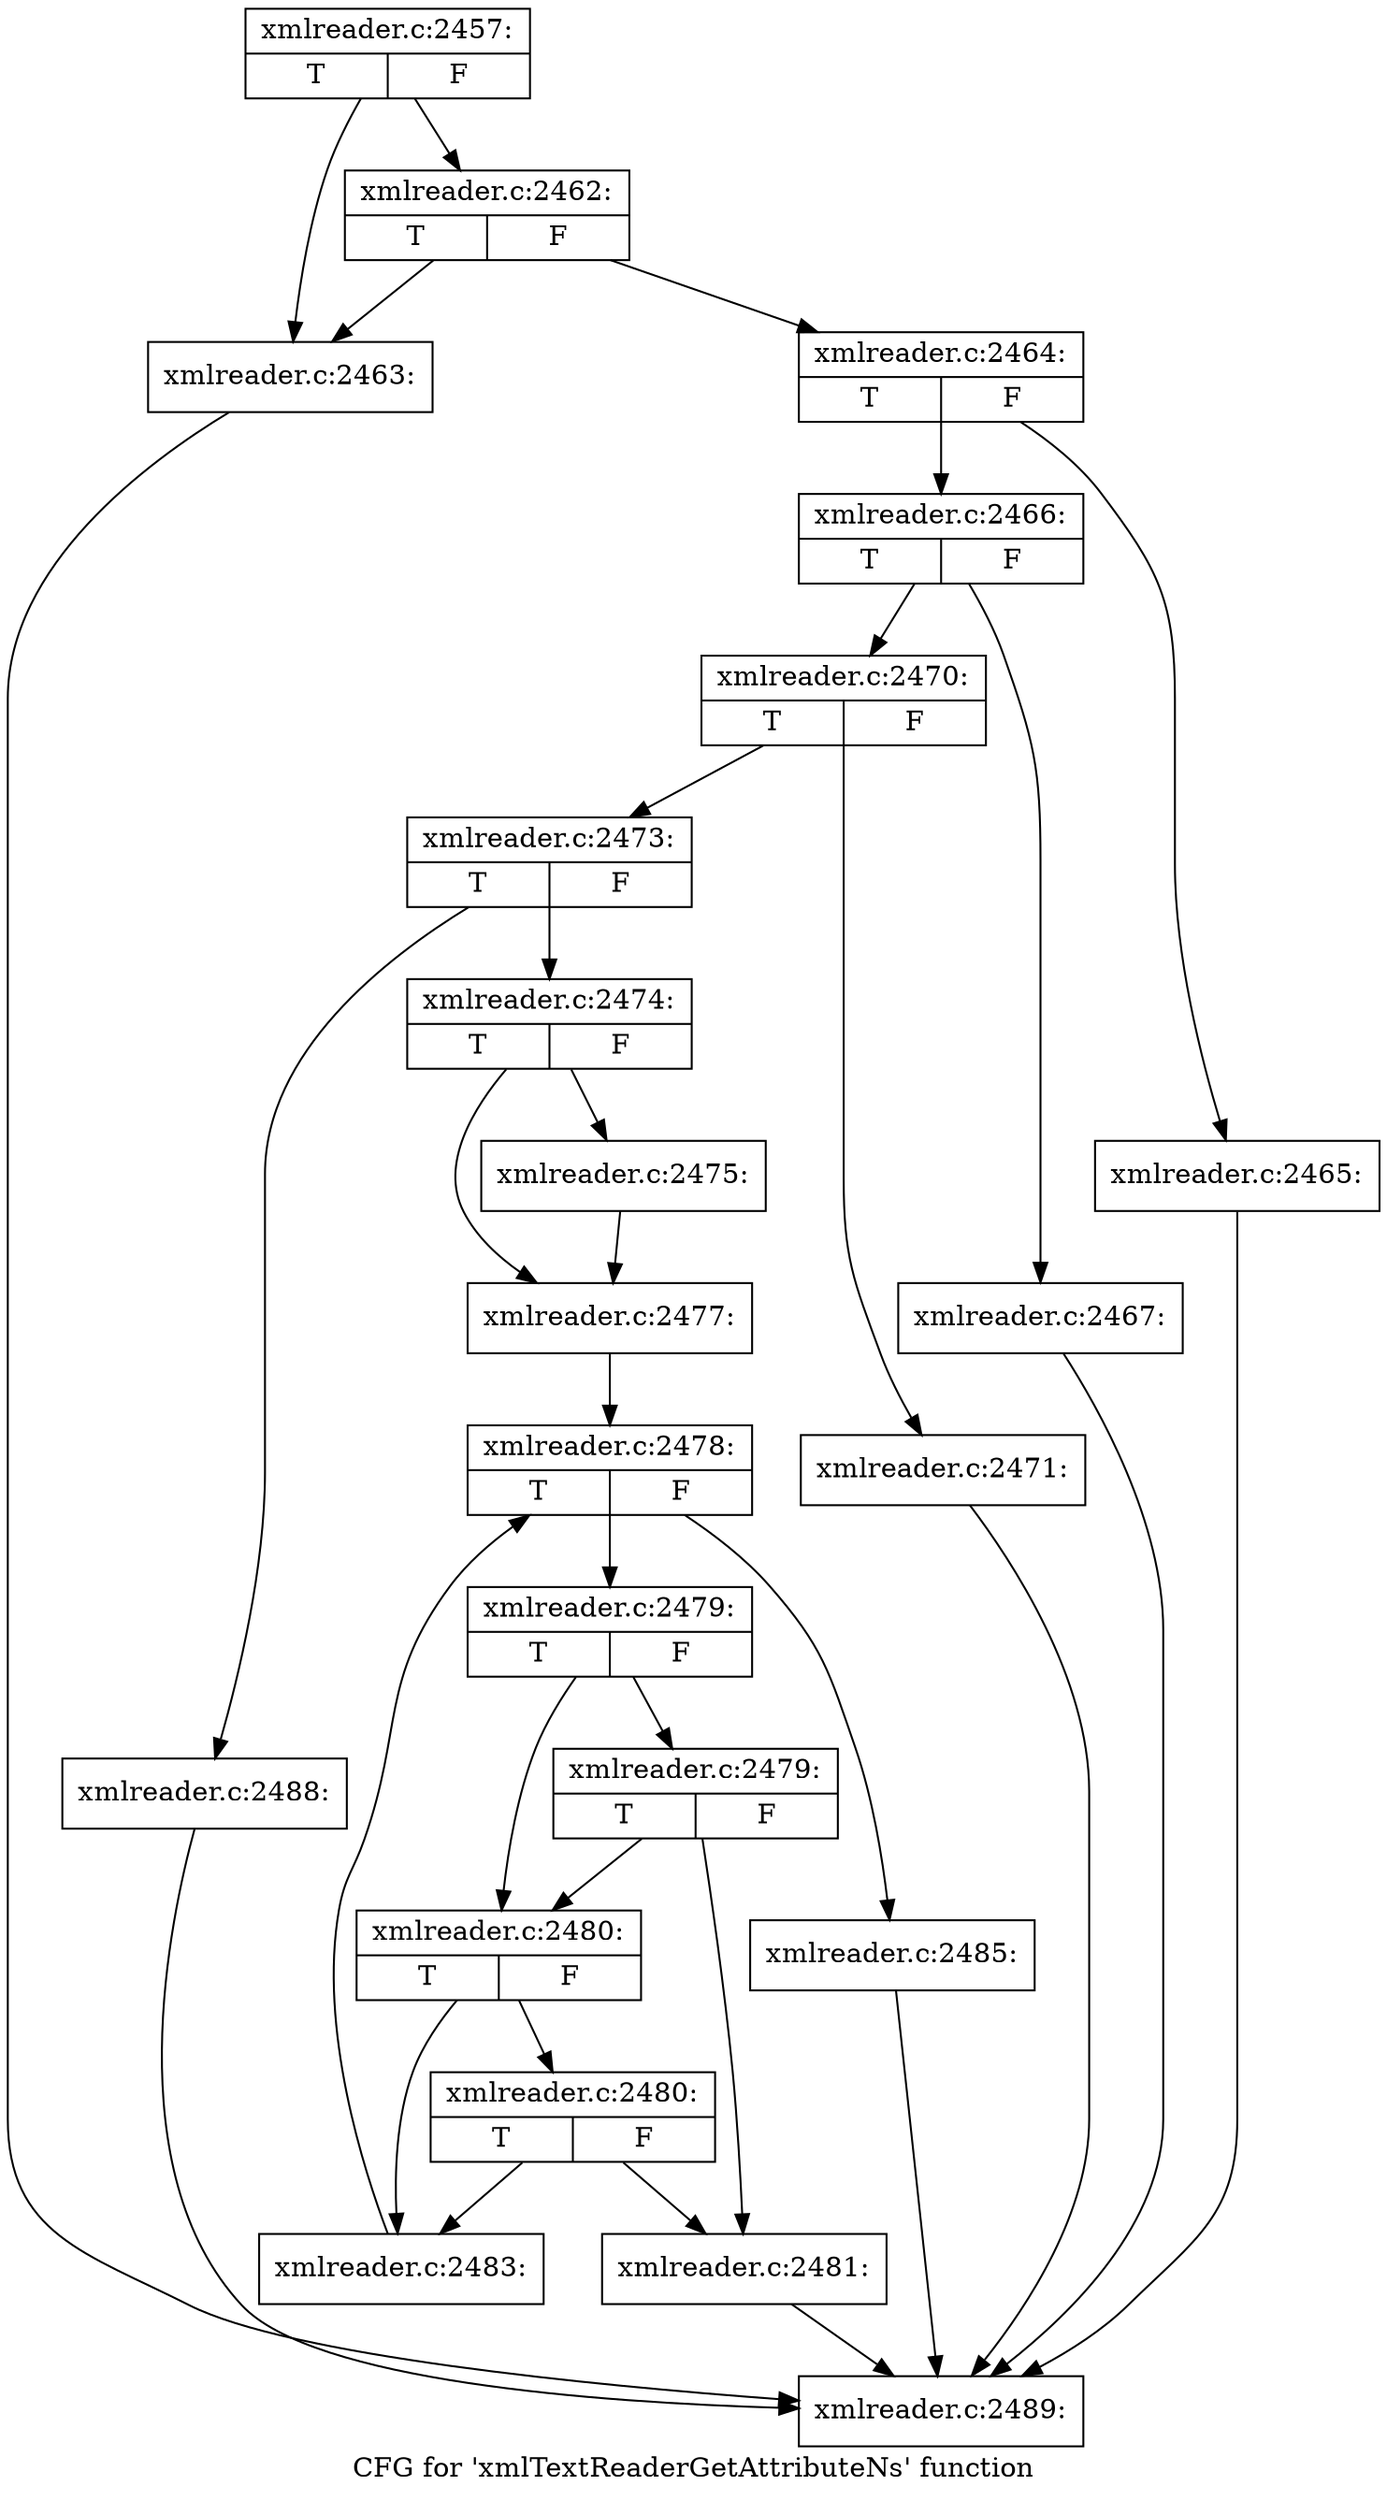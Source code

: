 digraph "CFG for 'xmlTextReaderGetAttributeNs' function" {
	label="CFG for 'xmlTextReaderGetAttributeNs' function";

	Node0x4742560 [shape=record,label="{xmlreader.c:2457:|{<s0>T|<s1>F}}"];
	Node0x4742560 -> Node0x46db360;
	Node0x4742560 -> Node0x46db400;
	Node0x46db400 [shape=record,label="{xmlreader.c:2462:|{<s0>T|<s1>F}}"];
	Node0x46db400 -> Node0x46db360;
	Node0x46db400 -> Node0x46db3b0;
	Node0x46db360 [shape=record,label="{xmlreader.c:2463:}"];
	Node0x46db360 -> Node0x4750520;
	Node0x46db3b0 [shape=record,label="{xmlreader.c:2464:|{<s0>T|<s1>F}}"];
	Node0x46db3b0 -> Node0x46dbac0;
	Node0x46db3b0 -> Node0x46dbb10;
	Node0x46dbac0 [shape=record,label="{xmlreader.c:2465:}"];
	Node0x46dbac0 -> Node0x4750520;
	Node0x46dbb10 [shape=record,label="{xmlreader.c:2466:|{<s0>T|<s1>F}}"];
	Node0x46dbb10 -> Node0x46dc0a0;
	Node0x46dbb10 -> Node0x46dc0f0;
	Node0x46dc0a0 [shape=record,label="{xmlreader.c:2467:}"];
	Node0x46dc0a0 -> Node0x4750520;
	Node0x46dc0f0 [shape=record,label="{xmlreader.c:2470:|{<s0>T|<s1>F}}"];
	Node0x46dc0f0 -> Node0x46dc680;
	Node0x46dc0f0 -> Node0x46dc6d0;
	Node0x46dc680 [shape=record,label="{xmlreader.c:2471:}"];
	Node0x46dc680 -> Node0x4750520;
	Node0x46dc6d0 [shape=record,label="{xmlreader.c:2473:|{<s0>T|<s1>F}}"];
	Node0x46dc6d0 -> Node0x46dcd90;
	Node0x46dc6d0 -> Node0x46dcde0;
	Node0x46dcd90 [shape=record,label="{xmlreader.c:2474:|{<s0>T|<s1>F}}"];
	Node0x46dcd90 -> Node0x46dd3e0;
	Node0x46dcd90 -> Node0x46dd390;
	Node0x46dd390 [shape=record,label="{xmlreader.c:2475:}"];
	Node0x46dd390 -> Node0x46dd3e0;
	Node0x46dd3e0 [shape=record,label="{xmlreader.c:2477:}"];
	Node0x46dd3e0 -> Node0x46dde30;
	Node0x46dde30 [shape=record,label="{xmlreader.c:2478:|{<s0>T|<s1>F}}"];
	Node0x46dde30 -> Node0x46de220;
	Node0x46dde30 -> Node0x46de050;
	Node0x46de220 [shape=record,label="{xmlreader.c:2479:|{<s0>T|<s1>F}}"];
	Node0x46de220 -> Node0x46de500;
	Node0x46de220 -> Node0x46de480;
	Node0x46de500 [shape=record,label="{xmlreader.c:2479:|{<s0>T|<s1>F}}"];
	Node0x46de500 -> Node0x46de3e0;
	Node0x46de500 -> Node0x46de480;
	Node0x46de480 [shape=record,label="{xmlreader.c:2480:|{<s0>T|<s1>F}}"];
	Node0x46de480 -> Node0x46dea60;
	Node0x46de480 -> Node0x46de430;
	Node0x46dea60 [shape=record,label="{xmlreader.c:2480:|{<s0>T|<s1>F}}"];
	Node0x46dea60 -> Node0x46de3e0;
	Node0x46dea60 -> Node0x46de430;
	Node0x46de3e0 [shape=record,label="{xmlreader.c:2481:}"];
	Node0x46de3e0 -> Node0x4750520;
	Node0x46de430 [shape=record,label="{xmlreader.c:2483:}"];
	Node0x46de430 -> Node0x46dde30;
	Node0x46de050 [shape=record,label="{xmlreader.c:2485:}"];
	Node0x46de050 -> Node0x4750520;
	Node0x46dcde0 [shape=record,label="{xmlreader.c:2488:}"];
	Node0x46dcde0 -> Node0x4750520;
	Node0x4750520 [shape=record,label="{xmlreader.c:2489:}"];
}
